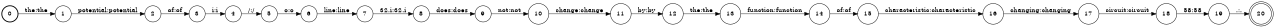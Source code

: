 digraph FST {
rankdir = LR;
size = "8.5,11";
label = "";
center = 1;
orientation = Portrait;
ranksep = "0.4";
nodesep = "0.25";
0 [label = "0", shape = circle, style = bold, fontsize = 14]
	0 -> 1 [label = "the:the", fontsize = 14];
1 [label = "1", shape = circle, style = solid, fontsize = 14]
	1 -> 2 [label = "potential:potential", fontsize = 14];
2 [label = "2", shape = circle, style = solid, fontsize = 14]
	2 -> 3 [label = "of:of", fontsize = 14];
3 [label = "3", shape = circle, style = solid, fontsize = 14]
	3 -> 4 [label = "i:i", fontsize = 14];
4 [label = "4", shape = circle, style = solid, fontsize = 14]
	4 -> 5 [label = "/:/", fontsize = 14];
5 [label = "5", shape = circle, style = solid, fontsize = 14]
	5 -> 6 [label = "o:o", fontsize = 14];
6 [label = "6", shape = circle, style = solid, fontsize = 14]
	6 -> 7 [label = "line:line", fontsize = 14];
7 [label = "7", shape = circle, style = solid, fontsize = 14]
	7 -> 8 [label = "32.i:32.i", fontsize = 14];
8 [label = "8", shape = circle, style = solid, fontsize = 14]
	8 -> 9 [label = "does:does", fontsize = 14];
9 [label = "9", shape = circle, style = solid, fontsize = 14]
	9 -> 10 [label = "not:not", fontsize = 14];
10 [label = "10", shape = circle, style = solid, fontsize = 14]
	10 -> 11 [label = "change:change", fontsize = 14];
11 [label = "11", shape = circle, style = solid, fontsize = 14]
	11 -> 12 [label = "by:by", fontsize = 14];
12 [label = "12", shape = circle, style = solid, fontsize = 14]
	12 -> 13 [label = "the:the", fontsize = 14];
13 [label = "13", shape = circle, style = solid, fontsize = 14]
	13 -> 14 [label = "function:function", fontsize = 14];
14 [label = "14", shape = circle, style = solid, fontsize = 14]
	14 -> 15 [label = "of:of", fontsize = 14];
15 [label = "15", shape = circle, style = solid, fontsize = 14]
	15 -> 16 [label = "characteristic:characteristic", fontsize = 14];
16 [label = "16", shape = circle, style = solid, fontsize = 14]
	16 -> 17 [label = "changing:changing", fontsize = 14];
17 [label = "17", shape = circle, style = solid, fontsize = 14]
	17 -> 18 [label = "circuit:circuit", fontsize = 14];
18 [label = "18", shape = circle, style = solid, fontsize = 14]
	18 -> 19 [label = "58:58", fontsize = 14];
19 [label = "19", shape = circle, style = solid, fontsize = 14]
	19 -> 20 [label = ".:.", fontsize = 14];
20 [label = "20", shape = doublecircle, style = solid, fontsize = 14]
}
